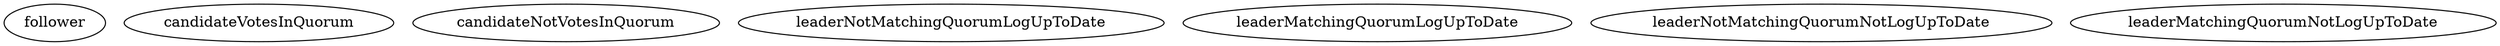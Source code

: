 digraph Estados {
    follower;
    candidateVotesInQuorum;
    candidateNotVotesInQuorum;
    leaderNotMatchingQuorumLogUpToDate;
    leaderMatchingQuorumLogUpToDate;
    leaderNotMatchingQuorumNotLogUpToDate;
    leaderMatchingQuorumNotLogUpToDate;
}